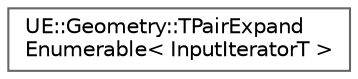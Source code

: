 digraph "Graphical Class Hierarchy"
{
 // INTERACTIVE_SVG=YES
 // LATEX_PDF_SIZE
  bgcolor="transparent";
  edge [fontname=Helvetica,fontsize=10,labelfontname=Helvetica,labelfontsize=10];
  node [fontname=Helvetica,fontsize=10,shape=box,height=0.2,width=0.4];
  rankdir="LR";
  Node0 [id="Node000000",label="UE::Geometry::TPairExpand\lEnumerable\< InputIteratorT \>",height=0.2,width=0.4,color="grey40", fillcolor="white", style="filled",URL="$dd/d30/classUE_1_1Geometry_1_1TPairExpandEnumerable.html",tooltip="Generic \"enumerable\" object that provides begin/end semantics for an TPairExpandIterator suitable for..."];
}
